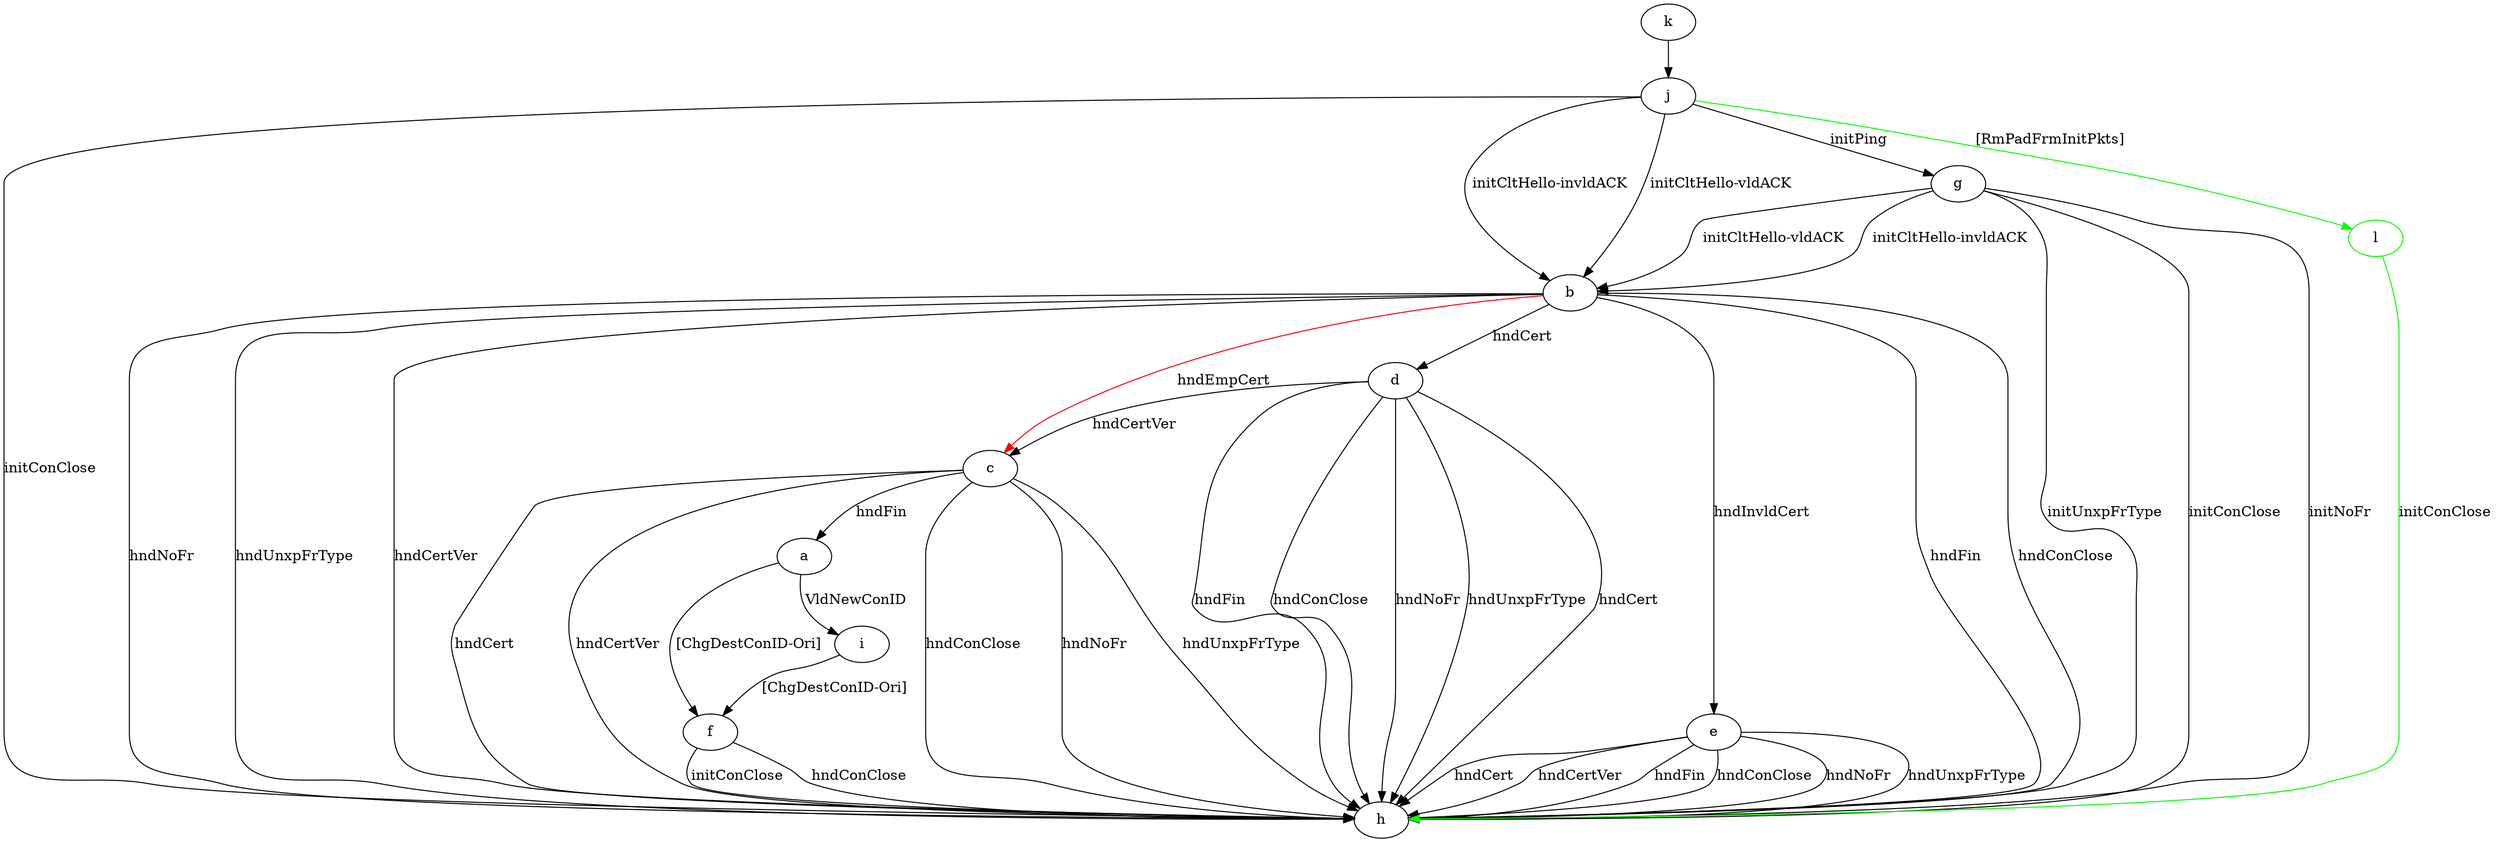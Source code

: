 digraph "" {
	a -> f	[key=0,
		label="[ChgDestConID-Ori] "];
	a -> i	[key=0,
		label="VldNewConID "];
	b -> c	[key=0,
		color=red,
		label="hndEmpCert "];
	b -> d	[key=0,
		label="hndCert "];
	b -> e	[key=0,
		label="hndInvldCert "];
	b -> h	[key=0,
		label="hndFin "];
	b -> h	[key=1,
		label="hndConClose "];
	b -> h	[key=2,
		label="hndNoFr "];
	b -> h	[key=3,
		label="hndUnxpFrType "];
	b -> h	[key=4,
		label="hndCertVer "];
	c -> a	[key=0,
		label="hndFin "];
	c -> h	[key=0,
		label="hndConClose "];
	c -> h	[key=1,
		label="hndNoFr "];
	c -> h	[key=2,
		label="hndUnxpFrType "];
	c -> h	[key=3,
		label="hndCert "];
	c -> h	[key=4,
		label="hndCertVer "];
	d -> c	[key=0,
		label="hndCertVer "];
	d -> h	[key=0,
		label="hndFin "];
	d -> h	[key=1,
		label="hndConClose "];
	d -> h	[key=2,
		label="hndNoFr "];
	d -> h	[key=3,
		label="hndUnxpFrType "];
	d -> h	[key=4,
		label="hndCert "];
	e -> h	[key=0,
		label="hndFin "];
	e -> h	[key=1,
		label="hndConClose "];
	e -> h	[key=2,
		label="hndNoFr "];
	e -> h	[key=3,
		label="hndUnxpFrType "];
	e -> h	[key=4,
		label="hndCert "];
	e -> h	[key=5,
		label="hndCertVer "];
	f -> h	[key=0,
		label="initConClose "];
	f -> h	[key=1,
		label="hndConClose "];
	g -> b	[key=0,
		label="initCltHello-vldACK "];
	g -> b	[key=1,
		label="initCltHello-invldACK "];
	g -> h	[key=0,
		label="initConClose "];
	g -> h	[key=1,
		label="initNoFr "];
	g -> h	[key=2,
		label="initUnxpFrType "];
	i -> f	[key=0,
		label="[ChgDestConID-Ori] "];
	j -> b	[key=0,
		label="initCltHello-vldACK "];
	j -> b	[key=1,
		label="initCltHello-invldACK "];
	j -> g	[key=0,
		label="initPing "];
	j -> h	[key=0,
		label="initConClose "];
	l	[color=green];
	j -> l	[key=0,
		color=green,
		label="[RmPadFrmInitPkts] "];
	k -> j	[key=0];
	l -> h	[key=0,
		color=green,
		label="initConClose "];
}
